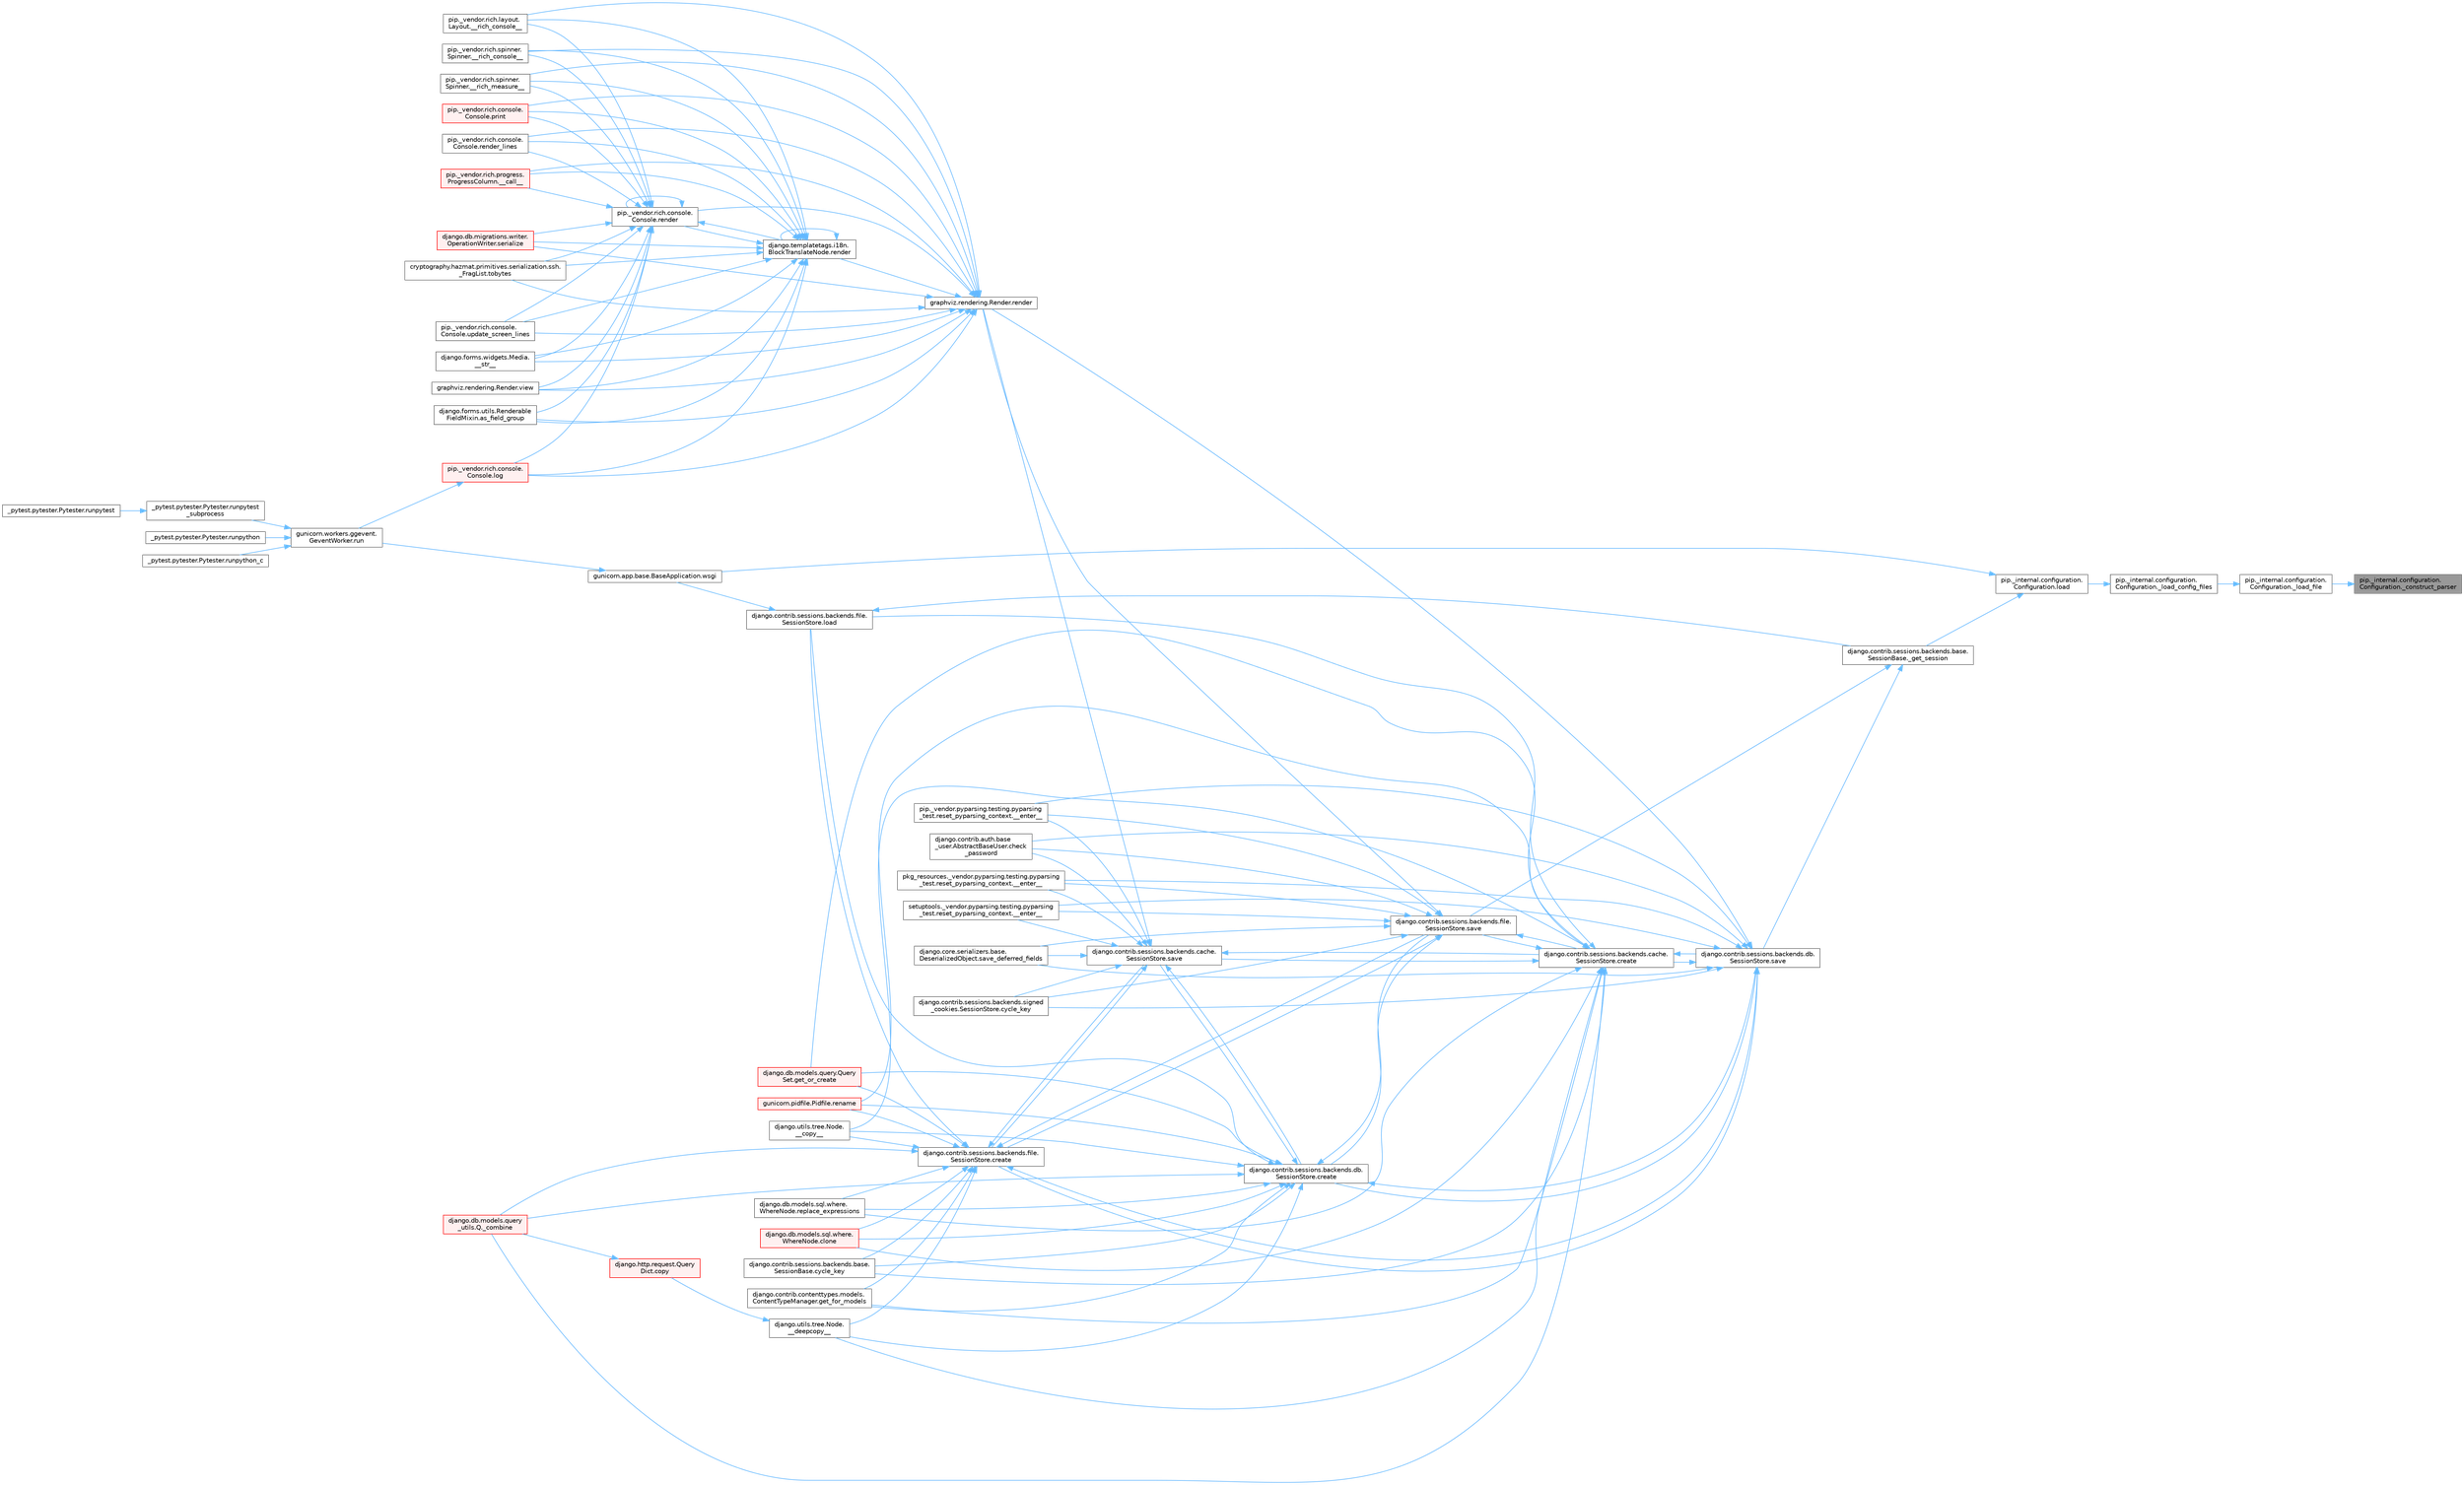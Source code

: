 digraph "pip._internal.configuration.Configuration._construct_parser"
{
 // LATEX_PDF_SIZE
  bgcolor="transparent";
  edge [fontname=Helvetica,fontsize=10,labelfontname=Helvetica,labelfontsize=10];
  node [fontname=Helvetica,fontsize=10,shape=box,height=0.2,width=0.4];
  rankdir="RL";
  Node1 [id="Node000001",label="pip._internal.configuration.\lConfiguration._construct_parser",height=0.2,width=0.4,color="gray40", fillcolor="grey60", style="filled", fontcolor="black",tooltip=" "];
  Node1 -> Node2 [id="edge1_Node000001_Node000002",dir="back",color="steelblue1",style="solid",tooltip=" "];
  Node2 [id="Node000002",label="pip._internal.configuration.\lConfiguration._load_file",height=0.2,width=0.4,color="grey40", fillcolor="white", style="filled",URL="$classpip_1_1__internal_1_1configuration_1_1_configuration.html#ab5f80bc3b777d5c7aa3540113dd103fc",tooltip=" "];
  Node2 -> Node3 [id="edge2_Node000002_Node000003",dir="back",color="steelblue1",style="solid",tooltip=" "];
  Node3 [id="Node000003",label="pip._internal.configuration.\lConfiguration._load_config_files",height=0.2,width=0.4,color="grey40", fillcolor="white", style="filled",URL="$classpip_1_1__internal_1_1configuration_1_1_configuration.html#a75a968f748452a2db2945b4f1a45b717",tooltip=" "];
  Node3 -> Node4 [id="edge3_Node000003_Node000004",dir="back",color="steelblue1",style="solid",tooltip=" "];
  Node4 [id="Node000004",label="pip._internal.configuration.\lConfiguration.load",height=0.2,width=0.4,color="grey40", fillcolor="white", style="filled",URL="$classpip_1_1__internal_1_1configuration_1_1_configuration.html#acc3aa857df7198ccb6f5eb3e728545f6",tooltip=" "];
  Node4 -> Node5 [id="edge4_Node000004_Node000005",dir="back",color="steelblue1",style="solid",tooltip=" "];
  Node5 [id="Node000005",label="django.contrib.sessions.backends.base.\lSessionBase._get_session",height=0.2,width=0.4,color="grey40", fillcolor="white", style="filled",URL="$classdjango_1_1contrib_1_1sessions_1_1backends_1_1base_1_1_session_base.html#a3ca0af594cbb5d34f3d4f76c8f90bf4f",tooltip=" "];
  Node5 -> Node6 [id="edge5_Node000005_Node000006",dir="back",color="steelblue1",style="solid",tooltip=" "];
  Node6 [id="Node000006",label="django.contrib.sessions.backends.db.\lSessionStore.save",height=0.2,width=0.4,color="grey40", fillcolor="white", style="filled",URL="$classdjango_1_1contrib_1_1sessions_1_1backends_1_1db_1_1_session_store.html#a68a6b4f159bd3dc969ec80b34c1622af",tooltip=" "];
  Node6 -> Node7 [id="edge6_Node000006_Node000007",dir="back",color="steelblue1",style="solid",tooltip=" "];
  Node7 [id="Node000007",label="pip._vendor.pyparsing.testing.pyparsing\l_test.reset_pyparsing_context.__enter__",height=0.2,width=0.4,color="grey40", fillcolor="white", style="filled",URL="$classpip_1_1__vendor_1_1pyparsing_1_1testing_1_1pyparsing__test_1_1reset__pyparsing__context.html#a3d39d97a0d95a9b46c987e6dff52b7c0",tooltip=" "];
  Node6 -> Node8 [id="edge7_Node000006_Node000008",dir="back",color="steelblue1",style="solid",tooltip=" "];
  Node8 [id="Node000008",label="pkg_resources._vendor.pyparsing.testing.pyparsing\l_test.reset_pyparsing_context.__enter__",height=0.2,width=0.4,color="grey40", fillcolor="white", style="filled",URL="$classpkg__resources_1_1__vendor_1_1pyparsing_1_1testing_1_1pyparsing__test_1_1reset__pyparsing__context.html#a8d8360c033ccc7296fb9323a07cdeb25",tooltip=" "];
  Node6 -> Node9 [id="edge8_Node000006_Node000009",dir="back",color="steelblue1",style="solid",tooltip=" "];
  Node9 [id="Node000009",label="setuptools._vendor.pyparsing.testing.pyparsing\l_test.reset_pyparsing_context.__enter__",height=0.2,width=0.4,color="grey40", fillcolor="white", style="filled",URL="$classsetuptools_1_1__vendor_1_1pyparsing_1_1testing_1_1pyparsing__test_1_1reset__pyparsing__context.html#a436e2ea8355c86505c8cfdae81714c7c",tooltip=" "];
  Node6 -> Node10 [id="edge9_Node000006_Node000010",dir="back",color="steelblue1",style="solid",tooltip=" "];
  Node10 [id="Node000010",label="django.contrib.auth.base\l_user.AbstractBaseUser.check\l_password",height=0.2,width=0.4,color="grey40", fillcolor="white", style="filled",URL="$classdjango_1_1contrib_1_1auth_1_1base__user_1_1_abstract_base_user.html#aaa9bb7fa5353bc1917dbd7f87b63321a",tooltip=" "];
  Node6 -> Node11 [id="edge10_Node000006_Node000011",dir="back",color="steelblue1",style="solid",tooltip=" "];
  Node11 [id="Node000011",label="django.contrib.sessions.backends.cache.\lSessionStore.create",height=0.2,width=0.4,color="grey40", fillcolor="white", style="filled",URL="$classdjango_1_1contrib_1_1sessions_1_1backends_1_1cache_1_1_session_store.html#a38c9efbdb5115fd1820ae198b767c39c",tooltip=" "];
  Node11 -> Node12 [id="edge11_Node000011_Node000012",dir="back",color="steelblue1",style="solid",tooltip=" "];
  Node12 [id="Node000012",label="django.utils.tree.Node.\l__copy__",height=0.2,width=0.4,color="grey40", fillcolor="white", style="filled",URL="$classdjango_1_1utils_1_1tree_1_1_node.html#abae878f6b4500b8b241c23d8fac46e63",tooltip=" "];
  Node11 -> Node13 [id="edge12_Node000011_Node000013",dir="back",color="steelblue1",style="solid",tooltip=" "];
  Node13 [id="Node000013",label="django.utils.tree.Node.\l__deepcopy__",height=0.2,width=0.4,color="grey40", fillcolor="white", style="filled",URL="$classdjango_1_1utils_1_1tree_1_1_node.html#a38840c46ded3963808edbeec90765d6b",tooltip=" "];
  Node13 -> Node14 [id="edge13_Node000013_Node000014",dir="back",color="steelblue1",style="solid",tooltip=" "];
  Node14 [id="Node000014",label="django.http.request.Query\lDict.copy",height=0.2,width=0.4,color="red", fillcolor="#FFF0F0", style="filled",URL="$classdjango_1_1http_1_1request_1_1_query_dict.html#ada9e4956e62868c5587b9ffde7b358b5",tooltip=" "];
  Node14 -> Node156 [id="edge14_Node000014_Node000156",dir="back",color="steelblue1",style="solid",tooltip=" "];
  Node156 [id="Node000156",label="django.db.models.query\l_utils.Q._combine",height=0.2,width=0.4,color="red", fillcolor="#FFF0F0", style="filled",URL="$classdjango_1_1db_1_1models_1_1query__utils_1_1_q.html#ade621b98231b73615e1aa3a726560c55",tooltip=" "];
  Node11 -> Node156 [id="edge15_Node000011_Node000156",dir="back",color="steelblue1",style="solid",tooltip=" "];
  Node11 -> Node396 [id="edge16_Node000011_Node000396",dir="back",color="steelblue1",style="solid",tooltip=" "];
  Node396 [id="Node000396",label="django.db.models.sql.where.\lWhereNode.clone",height=0.2,width=0.4,color="red", fillcolor="#FFF0F0", style="filled",URL="$classdjango_1_1db_1_1models_1_1sql_1_1where_1_1_where_node.html#a0faff63950b774ce4ad391ea1f6b6d2c",tooltip=" "];
  Node11 -> Node34 [id="edge17_Node000011_Node000034",dir="back",color="steelblue1",style="solid",tooltip=" "];
  Node34 [id="Node000034",label="django.contrib.sessions.backends.base.\lSessionBase.cycle_key",height=0.2,width=0.4,color="grey40", fillcolor="white", style="filled",URL="$classdjango_1_1contrib_1_1sessions_1_1backends_1_1base_1_1_session_base.html#a6955e9bebe4e5b7d463bccfcf9181016",tooltip=" "];
  Node11 -> Node521 [id="edge18_Node000011_Node000521",dir="back",color="steelblue1",style="solid",tooltip=" "];
  Node521 [id="Node000521",label="django.contrib.contenttypes.models.\lContentTypeManager.get_for_models",height=0.2,width=0.4,color="grey40", fillcolor="white", style="filled",URL="$classdjango_1_1contrib_1_1contenttypes_1_1models_1_1_content_type_manager.html#a541a2e215680799739b6f8c1b19ddda4",tooltip=" "];
  Node11 -> Node522 [id="edge19_Node000011_Node000522",dir="back",color="steelblue1",style="solid",tooltip=" "];
  Node522 [id="Node000522",label="django.db.models.query.Query\lSet.get_or_create",height=0.2,width=0.4,color="red", fillcolor="#FFF0F0", style="filled",URL="$classdjango_1_1db_1_1models_1_1query_1_1_query_set.html#a0f727927ec4d1b9f3087b831cc911c59",tooltip=" "];
  Node11 -> Node304 [id="edge20_Node000011_Node000304",dir="back",color="steelblue1",style="solid",tooltip=" "];
  Node304 [id="Node000304",label="django.contrib.sessions.backends.file.\lSessionStore.load",height=0.2,width=0.4,color="grey40", fillcolor="white", style="filled",URL="$classdjango_1_1contrib_1_1sessions_1_1backends_1_1file_1_1_session_store.html#a408fa63512306fbaa7bbb62742f0295f",tooltip=" "];
  Node304 -> Node5 [id="edge21_Node000304_Node000005",dir="back",color="steelblue1",style="solid",tooltip=" "];
  Node304 -> Node301 [id="edge22_Node000304_Node000301",dir="back",color="steelblue1",style="solid",tooltip=" "];
  Node301 [id="Node000301",label="gunicorn.app.base.BaseApplication.wsgi",height=0.2,width=0.4,color="grey40", fillcolor="white", style="filled",URL="$classgunicorn_1_1app_1_1base_1_1_base_application.html#a18ae24b2d0d44fb694b9f2b0cdffa670",tooltip=" "];
  Node301 -> Node302 [id="edge23_Node000301_Node000302",dir="back",color="steelblue1",style="solid",tooltip=" "];
  Node302 [id="Node000302",label="gunicorn.workers.ggevent.\lGeventWorker.run",height=0.2,width=0.4,color="grey40", fillcolor="white", style="filled",URL="$classgunicorn_1_1workers_1_1ggevent_1_1_gevent_worker.html#a0d8ffe6d6db44cfe8310ccf5643506ee",tooltip=" "];
  Node302 -> Node107 [id="edge24_Node000302_Node000107",dir="back",color="steelblue1",style="solid",tooltip=" "];
  Node107 [id="Node000107",label="_pytest.pytester.Pytester.runpytest\l_subprocess",height=0.2,width=0.4,color="grey40", fillcolor="white", style="filled",URL="$class__pytest_1_1pytester_1_1_pytester.html#a59323c6d6a1469a1206f1c0b8fce99c9",tooltip=" "];
  Node107 -> Node108 [id="edge25_Node000107_Node000108",dir="back",color="steelblue1",style="solid",tooltip=" "];
  Node108 [id="Node000108",label="_pytest.pytester.Pytester.runpytest",height=0.2,width=0.4,color="grey40", fillcolor="white", style="filled",URL="$class__pytest_1_1pytester_1_1_pytester.html#a2765db48ffe1b8853581d711ff43a87b",tooltip=" "];
  Node302 -> Node109 [id="edge26_Node000302_Node000109",dir="back",color="steelblue1",style="solid",tooltip=" "];
  Node109 [id="Node000109",label="_pytest.pytester.Pytester.runpython",height=0.2,width=0.4,color="grey40", fillcolor="white", style="filled",URL="$class__pytest_1_1pytester_1_1_pytester.html#a4e0c539507f15fd333cf618faf9687ef",tooltip=" "];
  Node302 -> Node110 [id="edge27_Node000302_Node000110",dir="back",color="steelblue1",style="solid",tooltip=" "];
  Node110 [id="Node000110",label="_pytest.pytester.Pytester.runpython_c",height=0.2,width=0.4,color="grey40", fillcolor="white", style="filled",URL="$class__pytest_1_1pytester_1_1_pytester.html#aea789acfe206d9c40d9a6bf54a337f2a",tooltip=" "];
  Node11 -> Node524 [id="edge28_Node000011_Node000524",dir="back",color="steelblue1",style="solid",tooltip=" "];
  Node524 [id="Node000524",label="gunicorn.pidfile.Pidfile.rename",height=0.2,width=0.4,color="red", fillcolor="#FFF0F0", style="filled",URL="$classgunicorn_1_1pidfile_1_1_pidfile.html#af03623bf56b92f594700ba5e5f25bc76",tooltip=" "];
  Node11 -> Node526 [id="edge29_Node000011_Node000526",dir="back",color="steelblue1",style="solid",tooltip=" "];
  Node526 [id="Node000526",label="django.db.models.sql.where.\lWhereNode.replace_expressions",height=0.2,width=0.4,color="grey40", fillcolor="white", style="filled",URL="$classdjango_1_1db_1_1models_1_1sql_1_1where_1_1_where_node.html#a1cc3580a7f4a51605b52ae4a9653b3ac",tooltip=" "];
  Node11 -> Node527 [id="edge30_Node000011_Node000527",dir="back",color="steelblue1",style="solid",tooltip=" "];
  Node527 [id="Node000527",label="django.contrib.sessions.backends.cache.\lSessionStore.save",height=0.2,width=0.4,color="grey40", fillcolor="white", style="filled",URL="$classdjango_1_1contrib_1_1sessions_1_1backends_1_1cache_1_1_session_store.html#a67e81d959c24e3a84b1e755a9a861c53",tooltip=" "];
  Node527 -> Node7 [id="edge31_Node000527_Node000007",dir="back",color="steelblue1",style="solid",tooltip=" "];
  Node527 -> Node8 [id="edge32_Node000527_Node000008",dir="back",color="steelblue1",style="solid",tooltip=" "];
  Node527 -> Node9 [id="edge33_Node000527_Node000009",dir="back",color="steelblue1",style="solid",tooltip=" "];
  Node527 -> Node10 [id="edge34_Node000527_Node000010",dir="back",color="steelblue1",style="solid",tooltip=" "];
  Node527 -> Node11 [id="edge35_Node000527_Node000011",dir="back",color="steelblue1",style="solid",tooltip=" "];
  Node527 -> Node395 [id="edge36_Node000527_Node000395",dir="back",color="steelblue1",style="solid",tooltip=" "];
  Node395 [id="Node000395",label="django.contrib.sessions.backends.db.\lSessionStore.create",height=0.2,width=0.4,color="grey40", fillcolor="white", style="filled",URL="$classdjango_1_1contrib_1_1sessions_1_1backends_1_1db_1_1_session_store.html#a4a98c0168c61e75be58e279660aa6ce4",tooltip=" "];
  Node395 -> Node12 [id="edge37_Node000395_Node000012",dir="back",color="steelblue1",style="solid",tooltip=" "];
  Node395 -> Node13 [id="edge38_Node000395_Node000013",dir="back",color="steelblue1",style="solid",tooltip=" "];
  Node395 -> Node156 [id="edge39_Node000395_Node000156",dir="back",color="steelblue1",style="solid",tooltip=" "];
  Node395 -> Node396 [id="edge40_Node000395_Node000396",dir="back",color="steelblue1",style="solid",tooltip=" "];
  Node395 -> Node34 [id="edge41_Node000395_Node000034",dir="back",color="steelblue1",style="solid",tooltip=" "];
  Node395 -> Node521 [id="edge42_Node000395_Node000521",dir="back",color="steelblue1",style="solid",tooltip=" "];
  Node395 -> Node522 [id="edge43_Node000395_Node000522",dir="back",color="steelblue1",style="solid",tooltip=" "];
  Node395 -> Node304 [id="edge44_Node000395_Node000304",dir="back",color="steelblue1",style="solid",tooltip=" "];
  Node395 -> Node524 [id="edge45_Node000395_Node000524",dir="back",color="steelblue1",style="solid",tooltip=" "];
  Node395 -> Node526 [id="edge46_Node000395_Node000526",dir="back",color="steelblue1",style="solid",tooltip=" "];
  Node395 -> Node527 [id="edge47_Node000395_Node000527",dir="back",color="steelblue1",style="solid",tooltip=" "];
  Node395 -> Node6 [id="edge48_Node000395_Node000006",dir="back",color="steelblue1",style="solid",tooltip=" "];
  Node395 -> Node1119 [id="edge49_Node000395_Node001119",dir="back",color="steelblue1",style="solid",tooltip=" "];
  Node1119 [id="Node001119",label="django.contrib.sessions.backends.file.\lSessionStore.save",height=0.2,width=0.4,color="grey40", fillcolor="white", style="filled",URL="$classdjango_1_1contrib_1_1sessions_1_1backends_1_1file_1_1_session_store.html#af170f9c112376eb1627509287bf9620f",tooltip=" "];
  Node1119 -> Node7 [id="edge50_Node001119_Node000007",dir="back",color="steelblue1",style="solid",tooltip=" "];
  Node1119 -> Node8 [id="edge51_Node001119_Node000008",dir="back",color="steelblue1",style="solid",tooltip=" "];
  Node1119 -> Node9 [id="edge52_Node001119_Node000009",dir="back",color="steelblue1",style="solid",tooltip=" "];
  Node1119 -> Node10 [id="edge53_Node001119_Node000010",dir="back",color="steelblue1",style="solid",tooltip=" "];
  Node1119 -> Node11 [id="edge54_Node001119_Node000011",dir="back",color="steelblue1",style="solid",tooltip=" "];
  Node1119 -> Node395 [id="edge55_Node001119_Node000395",dir="back",color="steelblue1",style="solid",tooltip=" "];
  Node1119 -> Node520 [id="edge56_Node001119_Node000520",dir="back",color="steelblue1",style="solid",tooltip=" "];
  Node520 [id="Node000520",label="django.contrib.sessions.backends.file.\lSessionStore.create",height=0.2,width=0.4,color="grey40", fillcolor="white", style="filled",URL="$classdjango_1_1contrib_1_1sessions_1_1backends_1_1file_1_1_session_store.html#a6624db6a37dfff490f837047e0a60dda",tooltip=" "];
  Node520 -> Node12 [id="edge57_Node000520_Node000012",dir="back",color="steelblue1",style="solid",tooltip=" "];
  Node520 -> Node13 [id="edge58_Node000520_Node000013",dir="back",color="steelblue1",style="solid",tooltip=" "];
  Node520 -> Node156 [id="edge59_Node000520_Node000156",dir="back",color="steelblue1",style="solid",tooltip=" "];
  Node520 -> Node396 [id="edge60_Node000520_Node000396",dir="back",color="steelblue1",style="solid",tooltip=" "];
  Node520 -> Node34 [id="edge61_Node000520_Node000034",dir="back",color="steelblue1",style="solid",tooltip=" "];
  Node520 -> Node521 [id="edge62_Node000520_Node000521",dir="back",color="steelblue1",style="solid",tooltip=" "];
  Node520 -> Node522 [id="edge63_Node000520_Node000522",dir="back",color="steelblue1",style="solid",tooltip=" "];
  Node520 -> Node304 [id="edge64_Node000520_Node000304",dir="back",color="steelblue1",style="solid",tooltip=" "];
  Node520 -> Node524 [id="edge65_Node000520_Node000524",dir="back",color="steelblue1",style="solid",tooltip=" "];
  Node520 -> Node526 [id="edge66_Node000520_Node000526",dir="back",color="steelblue1",style="solid",tooltip=" "];
  Node520 -> Node527 [id="edge67_Node000520_Node000527",dir="back",color="steelblue1",style="solid",tooltip=" "];
  Node520 -> Node6 [id="edge68_Node000520_Node000006",dir="back",color="steelblue1",style="solid",tooltip=" "];
  Node520 -> Node1119 [id="edge69_Node000520_Node001119",dir="back",color="steelblue1",style="solid",tooltip=" "];
  Node1119 -> Node528 [id="edge70_Node001119_Node000528",dir="back",color="steelblue1",style="solid",tooltip=" "];
  Node528 [id="Node000528",label="django.contrib.sessions.backends.signed\l_cookies.SessionStore.cycle_key",height=0.2,width=0.4,color="grey40", fillcolor="white", style="filled",URL="$classdjango_1_1contrib_1_1sessions_1_1backends_1_1signed__cookies_1_1_session_store.html#abf8e71313b847459c30f19e691c25a93",tooltip=" "];
  Node1119 -> Node529 [id="edge71_Node001119_Node000529",dir="back",color="steelblue1",style="solid",tooltip=" "];
  Node529 [id="Node000529",label="graphviz.rendering.Render.render",height=0.2,width=0.4,color="grey40", fillcolor="white", style="filled",URL="$classgraphviz_1_1rendering_1_1_render.html#a0249d6538d64a6b59b1bed64d4636456",tooltip=" "];
  Node529 -> Node410 [id="edge72_Node000529_Node000410",dir="back",color="steelblue1",style="solid",tooltip=" "];
  Node410 [id="Node000410",label="pip._vendor.rich.progress.\lProgressColumn.__call__",height=0.2,width=0.4,color="red", fillcolor="#FFF0F0", style="filled",URL="$classpip_1_1__vendor_1_1rich_1_1progress_1_1_progress_column.html#ae0c399be74222f949edb0fa5324cf6ea",tooltip=" "];
  Node529 -> Node411 [id="edge73_Node000529_Node000411",dir="back",color="steelblue1",style="solid",tooltip=" "];
  Node411 [id="Node000411",label="pip._vendor.rich.layout.\lLayout.__rich_console__",height=0.2,width=0.4,color="grey40", fillcolor="white", style="filled",URL="$classpip_1_1__vendor_1_1rich_1_1layout_1_1_layout.html#ac39cb3d17d2b0324ee1b0dada41a3ebd",tooltip=" "];
  Node529 -> Node412 [id="edge74_Node000529_Node000412",dir="back",color="steelblue1",style="solid",tooltip=" "];
  Node412 [id="Node000412",label="pip._vendor.rich.spinner.\lSpinner.__rich_console__",height=0.2,width=0.4,color="grey40", fillcolor="white", style="filled",URL="$classpip_1_1__vendor_1_1rich_1_1spinner_1_1_spinner.html#a6883d8dced19ac48d4dfc74f776357fd",tooltip=" "];
  Node529 -> Node413 [id="edge75_Node000529_Node000413",dir="back",color="steelblue1",style="solid",tooltip=" "];
  Node413 [id="Node000413",label="pip._vendor.rich.spinner.\lSpinner.__rich_measure__",height=0.2,width=0.4,color="grey40", fillcolor="white", style="filled",URL="$classpip_1_1__vendor_1_1rich_1_1spinner_1_1_spinner.html#a89745682c823c44a31bae8e8d07869f5",tooltip=" "];
  Node529 -> Node414 [id="edge76_Node000529_Node000414",dir="back",color="steelblue1",style="solid",tooltip=" "];
  Node414 [id="Node000414",label="django.forms.widgets.Media.\l__str__",height=0.2,width=0.4,color="grey40", fillcolor="white", style="filled",URL="$classdjango_1_1forms_1_1widgets_1_1_media.html#ae1651710548a7d9f14f036d035012d21",tooltip=" "];
  Node529 -> Node415 [id="edge77_Node000529_Node000415",dir="back",color="steelblue1",style="solid",tooltip=" "];
  Node415 [id="Node000415",label="django.forms.utils.Renderable\lFieldMixin.as_field_group",height=0.2,width=0.4,color="grey40", fillcolor="white", style="filled",URL="$classdjango_1_1forms_1_1utils_1_1_renderable_field_mixin.html#a1e9a1b4f790ea694431554267fd5d74c",tooltip=" "];
  Node529 -> Node416 [id="edge78_Node000529_Node000416",dir="back",color="steelblue1",style="solid",tooltip=" "];
  Node416 [id="Node000416",label="pip._vendor.rich.console.\lConsole.log",height=0.2,width=0.4,color="red", fillcolor="#FFF0F0", style="filled",URL="$classpip_1_1__vendor_1_1rich_1_1console_1_1_console.html#af9c77e39f9413fc2b134c60cfa23b0f1",tooltip=" "];
  Node416 -> Node302 [id="edge79_Node000416_Node000302",dir="back",color="steelblue1",style="solid",tooltip=" "];
  Node529 -> Node530 [id="edge80_Node000529_Node000530",dir="back",color="steelblue1",style="solid",tooltip=" "];
  Node530 [id="Node000530",label="pip._vendor.rich.console.\lConsole.print",height=0.2,width=0.4,color="red", fillcolor="#FFF0F0", style="filled",URL="$classpip_1_1__vendor_1_1rich_1_1console_1_1_console.html#af954370cdbb49236b597f2c11064549d",tooltip=" "];
  Node529 -> Node855 [id="edge81_Node000529_Node000855",dir="back",color="steelblue1",style="solid",tooltip=" "];
  Node855 [id="Node000855",label="django.templatetags.i18n.\lBlockTranslateNode.render",height=0.2,width=0.4,color="grey40", fillcolor="white", style="filled",URL="$classdjango_1_1templatetags_1_1i18n_1_1_block_translate_node.html#aaf05bebfd02c1c4b676387ada0357832",tooltip=" "];
  Node855 -> Node410 [id="edge82_Node000855_Node000410",dir="back",color="steelblue1",style="solid",tooltip=" "];
  Node855 -> Node411 [id="edge83_Node000855_Node000411",dir="back",color="steelblue1",style="solid",tooltip=" "];
  Node855 -> Node412 [id="edge84_Node000855_Node000412",dir="back",color="steelblue1",style="solid",tooltip=" "];
  Node855 -> Node413 [id="edge85_Node000855_Node000413",dir="back",color="steelblue1",style="solid",tooltip=" "];
  Node855 -> Node414 [id="edge86_Node000855_Node000414",dir="back",color="steelblue1",style="solid",tooltip=" "];
  Node855 -> Node415 [id="edge87_Node000855_Node000415",dir="back",color="steelblue1",style="solid",tooltip=" "];
  Node855 -> Node416 [id="edge88_Node000855_Node000416",dir="back",color="steelblue1",style="solid",tooltip=" "];
  Node855 -> Node530 [id="edge89_Node000855_Node000530",dir="back",color="steelblue1",style="solid",tooltip=" "];
  Node855 -> Node855 [id="edge90_Node000855_Node000855",dir="back",color="steelblue1",style="solid",tooltip=" "];
  Node855 -> Node856 [id="edge91_Node000855_Node000856",dir="back",color="steelblue1",style="solid",tooltip=" "];
  Node856 [id="Node000856",label="pip._vendor.rich.console.\lConsole.render",height=0.2,width=0.4,color="grey40", fillcolor="white", style="filled",URL="$classpip_1_1__vendor_1_1rich_1_1console_1_1_console.html#a9551b8254c573105adde80622393a938",tooltip=" "];
  Node856 -> Node410 [id="edge92_Node000856_Node000410",dir="back",color="steelblue1",style="solid",tooltip=" "];
  Node856 -> Node411 [id="edge93_Node000856_Node000411",dir="back",color="steelblue1",style="solid",tooltip=" "];
  Node856 -> Node412 [id="edge94_Node000856_Node000412",dir="back",color="steelblue1",style="solid",tooltip=" "];
  Node856 -> Node413 [id="edge95_Node000856_Node000413",dir="back",color="steelblue1",style="solid",tooltip=" "];
  Node856 -> Node414 [id="edge96_Node000856_Node000414",dir="back",color="steelblue1",style="solid",tooltip=" "];
  Node856 -> Node415 [id="edge97_Node000856_Node000415",dir="back",color="steelblue1",style="solid",tooltip=" "];
  Node856 -> Node416 [id="edge98_Node000856_Node000416",dir="back",color="steelblue1",style="solid",tooltip=" "];
  Node856 -> Node530 [id="edge99_Node000856_Node000530",dir="back",color="steelblue1",style="solid",tooltip=" "];
  Node856 -> Node855 [id="edge100_Node000856_Node000855",dir="back",color="steelblue1",style="solid",tooltip=" "];
  Node856 -> Node856 [id="edge101_Node000856_Node000856",dir="back",color="steelblue1",style="solid",tooltip=" "];
  Node856 -> Node857 [id="edge102_Node000856_Node000857",dir="back",color="steelblue1",style="solid",tooltip=" "];
  Node857 [id="Node000857",label="pip._vendor.rich.console.\lConsole.render_lines",height=0.2,width=0.4,color="grey40", fillcolor="white", style="filled",URL="$classpip_1_1__vendor_1_1rich_1_1console_1_1_console.html#a5818808a49db20c5bee6986425f96f14",tooltip=" "];
  Node856 -> Node858 [id="edge103_Node000856_Node000858",dir="back",color="steelblue1",style="solid",tooltip=" "];
  Node858 [id="Node000858",label="django.db.migrations.writer.\lOperationWriter.serialize",height=0.2,width=0.4,color="red", fillcolor="#FFF0F0", style="filled",URL="$classdjango_1_1db_1_1migrations_1_1writer_1_1_operation_writer.html#a866e8d13e1c54a35d74e9a6b0383b2f8",tooltip=" "];
  Node856 -> Node1200 [id="edge104_Node000856_Node001200",dir="back",color="steelblue1",style="solid",tooltip=" "];
  Node1200 [id="Node001200",label="cryptography.hazmat.primitives.serialization.ssh.\l_FragList.tobytes",height=0.2,width=0.4,color="grey40", fillcolor="white", style="filled",URL="$classcryptography_1_1hazmat_1_1primitives_1_1serialization_1_1ssh_1_1___frag_list.html#a195dd4e7c741624829a13af53fa3de38",tooltip=" "];
  Node856 -> Node1201 [id="edge105_Node000856_Node001201",dir="back",color="steelblue1",style="solid",tooltip=" "];
  Node1201 [id="Node001201",label="pip._vendor.rich.console.\lConsole.update_screen_lines",height=0.2,width=0.4,color="grey40", fillcolor="white", style="filled",URL="$classpip_1_1__vendor_1_1rich_1_1console_1_1_console.html#a21cfe5af86ec7533f23d45fe2969817e",tooltip=" "];
  Node856 -> Node1202 [id="edge106_Node000856_Node001202",dir="back",color="steelblue1",style="solid",tooltip=" "];
  Node1202 [id="Node001202",label="graphviz.rendering.Render.view",height=0.2,width=0.4,color="grey40", fillcolor="white", style="filled",URL="$classgraphviz_1_1rendering_1_1_render.html#a53169c422996b9a7e92b5580c13914e2",tooltip=" "];
  Node855 -> Node857 [id="edge107_Node000855_Node000857",dir="back",color="steelblue1",style="solid",tooltip=" "];
  Node855 -> Node858 [id="edge108_Node000855_Node000858",dir="back",color="steelblue1",style="solid",tooltip=" "];
  Node855 -> Node1200 [id="edge109_Node000855_Node001200",dir="back",color="steelblue1",style="solid",tooltip=" "];
  Node855 -> Node1201 [id="edge110_Node000855_Node001201",dir="back",color="steelblue1",style="solid",tooltip=" "];
  Node855 -> Node1202 [id="edge111_Node000855_Node001202",dir="back",color="steelblue1",style="solid",tooltip=" "];
  Node529 -> Node856 [id="edge112_Node000529_Node000856",dir="back",color="steelblue1",style="solid",tooltip=" "];
  Node529 -> Node857 [id="edge113_Node000529_Node000857",dir="back",color="steelblue1",style="solid",tooltip=" "];
  Node529 -> Node858 [id="edge114_Node000529_Node000858",dir="back",color="steelblue1",style="solid",tooltip=" "];
  Node529 -> Node1200 [id="edge115_Node000529_Node001200",dir="back",color="steelblue1",style="solid",tooltip=" "];
  Node529 -> Node1201 [id="edge116_Node000529_Node001201",dir="back",color="steelblue1",style="solid",tooltip=" "];
  Node529 -> Node1202 [id="edge117_Node000529_Node001202",dir="back",color="steelblue1",style="solid",tooltip=" "];
  Node1119 -> Node1120 [id="edge118_Node001119_Node001120",dir="back",color="steelblue1",style="solid",tooltip=" "];
  Node1120 [id="Node001120",label="django.core.serializers.base.\lDeserializedObject.save_deferred_fields",height=0.2,width=0.4,color="grey40", fillcolor="white", style="filled",URL="$classdjango_1_1core_1_1serializers_1_1base_1_1_deserialized_object.html#a2fd4269d14e2f58fda59335c79a582f5",tooltip=" "];
  Node527 -> Node520 [id="edge119_Node000527_Node000520",dir="back",color="steelblue1",style="solid",tooltip=" "];
  Node527 -> Node528 [id="edge120_Node000527_Node000528",dir="back",color="steelblue1",style="solid",tooltip=" "];
  Node527 -> Node529 [id="edge121_Node000527_Node000529",dir="back",color="steelblue1",style="solid",tooltip=" "];
  Node527 -> Node1120 [id="edge122_Node000527_Node001120",dir="back",color="steelblue1",style="solid",tooltip=" "];
  Node11 -> Node6 [id="edge123_Node000011_Node000006",dir="back",color="steelblue1",style="solid",tooltip=" "];
  Node11 -> Node1119 [id="edge124_Node000011_Node001119",dir="back",color="steelblue1",style="solid",tooltip=" "];
  Node6 -> Node395 [id="edge125_Node000006_Node000395",dir="back",color="steelblue1",style="solid",tooltip=" "];
  Node6 -> Node520 [id="edge126_Node000006_Node000520",dir="back",color="steelblue1",style="solid",tooltip=" "];
  Node6 -> Node528 [id="edge127_Node000006_Node000528",dir="back",color="steelblue1",style="solid",tooltip=" "];
  Node6 -> Node529 [id="edge128_Node000006_Node000529",dir="back",color="steelblue1",style="solid",tooltip=" "];
  Node6 -> Node1120 [id="edge129_Node000006_Node001120",dir="back",color="steelblue1",style="solid",tooltip=" "];
  Node5 -> Node1119 [id="edge130_Node000005_Node001119",dir="back",color="steelblue1",style="solid",tooltip=" "];
  Node4 -> Node301 [id="edge131_Node000004_Node000301",dir="back",color="steelblue1",style="solid",tooltip=" "];
}
